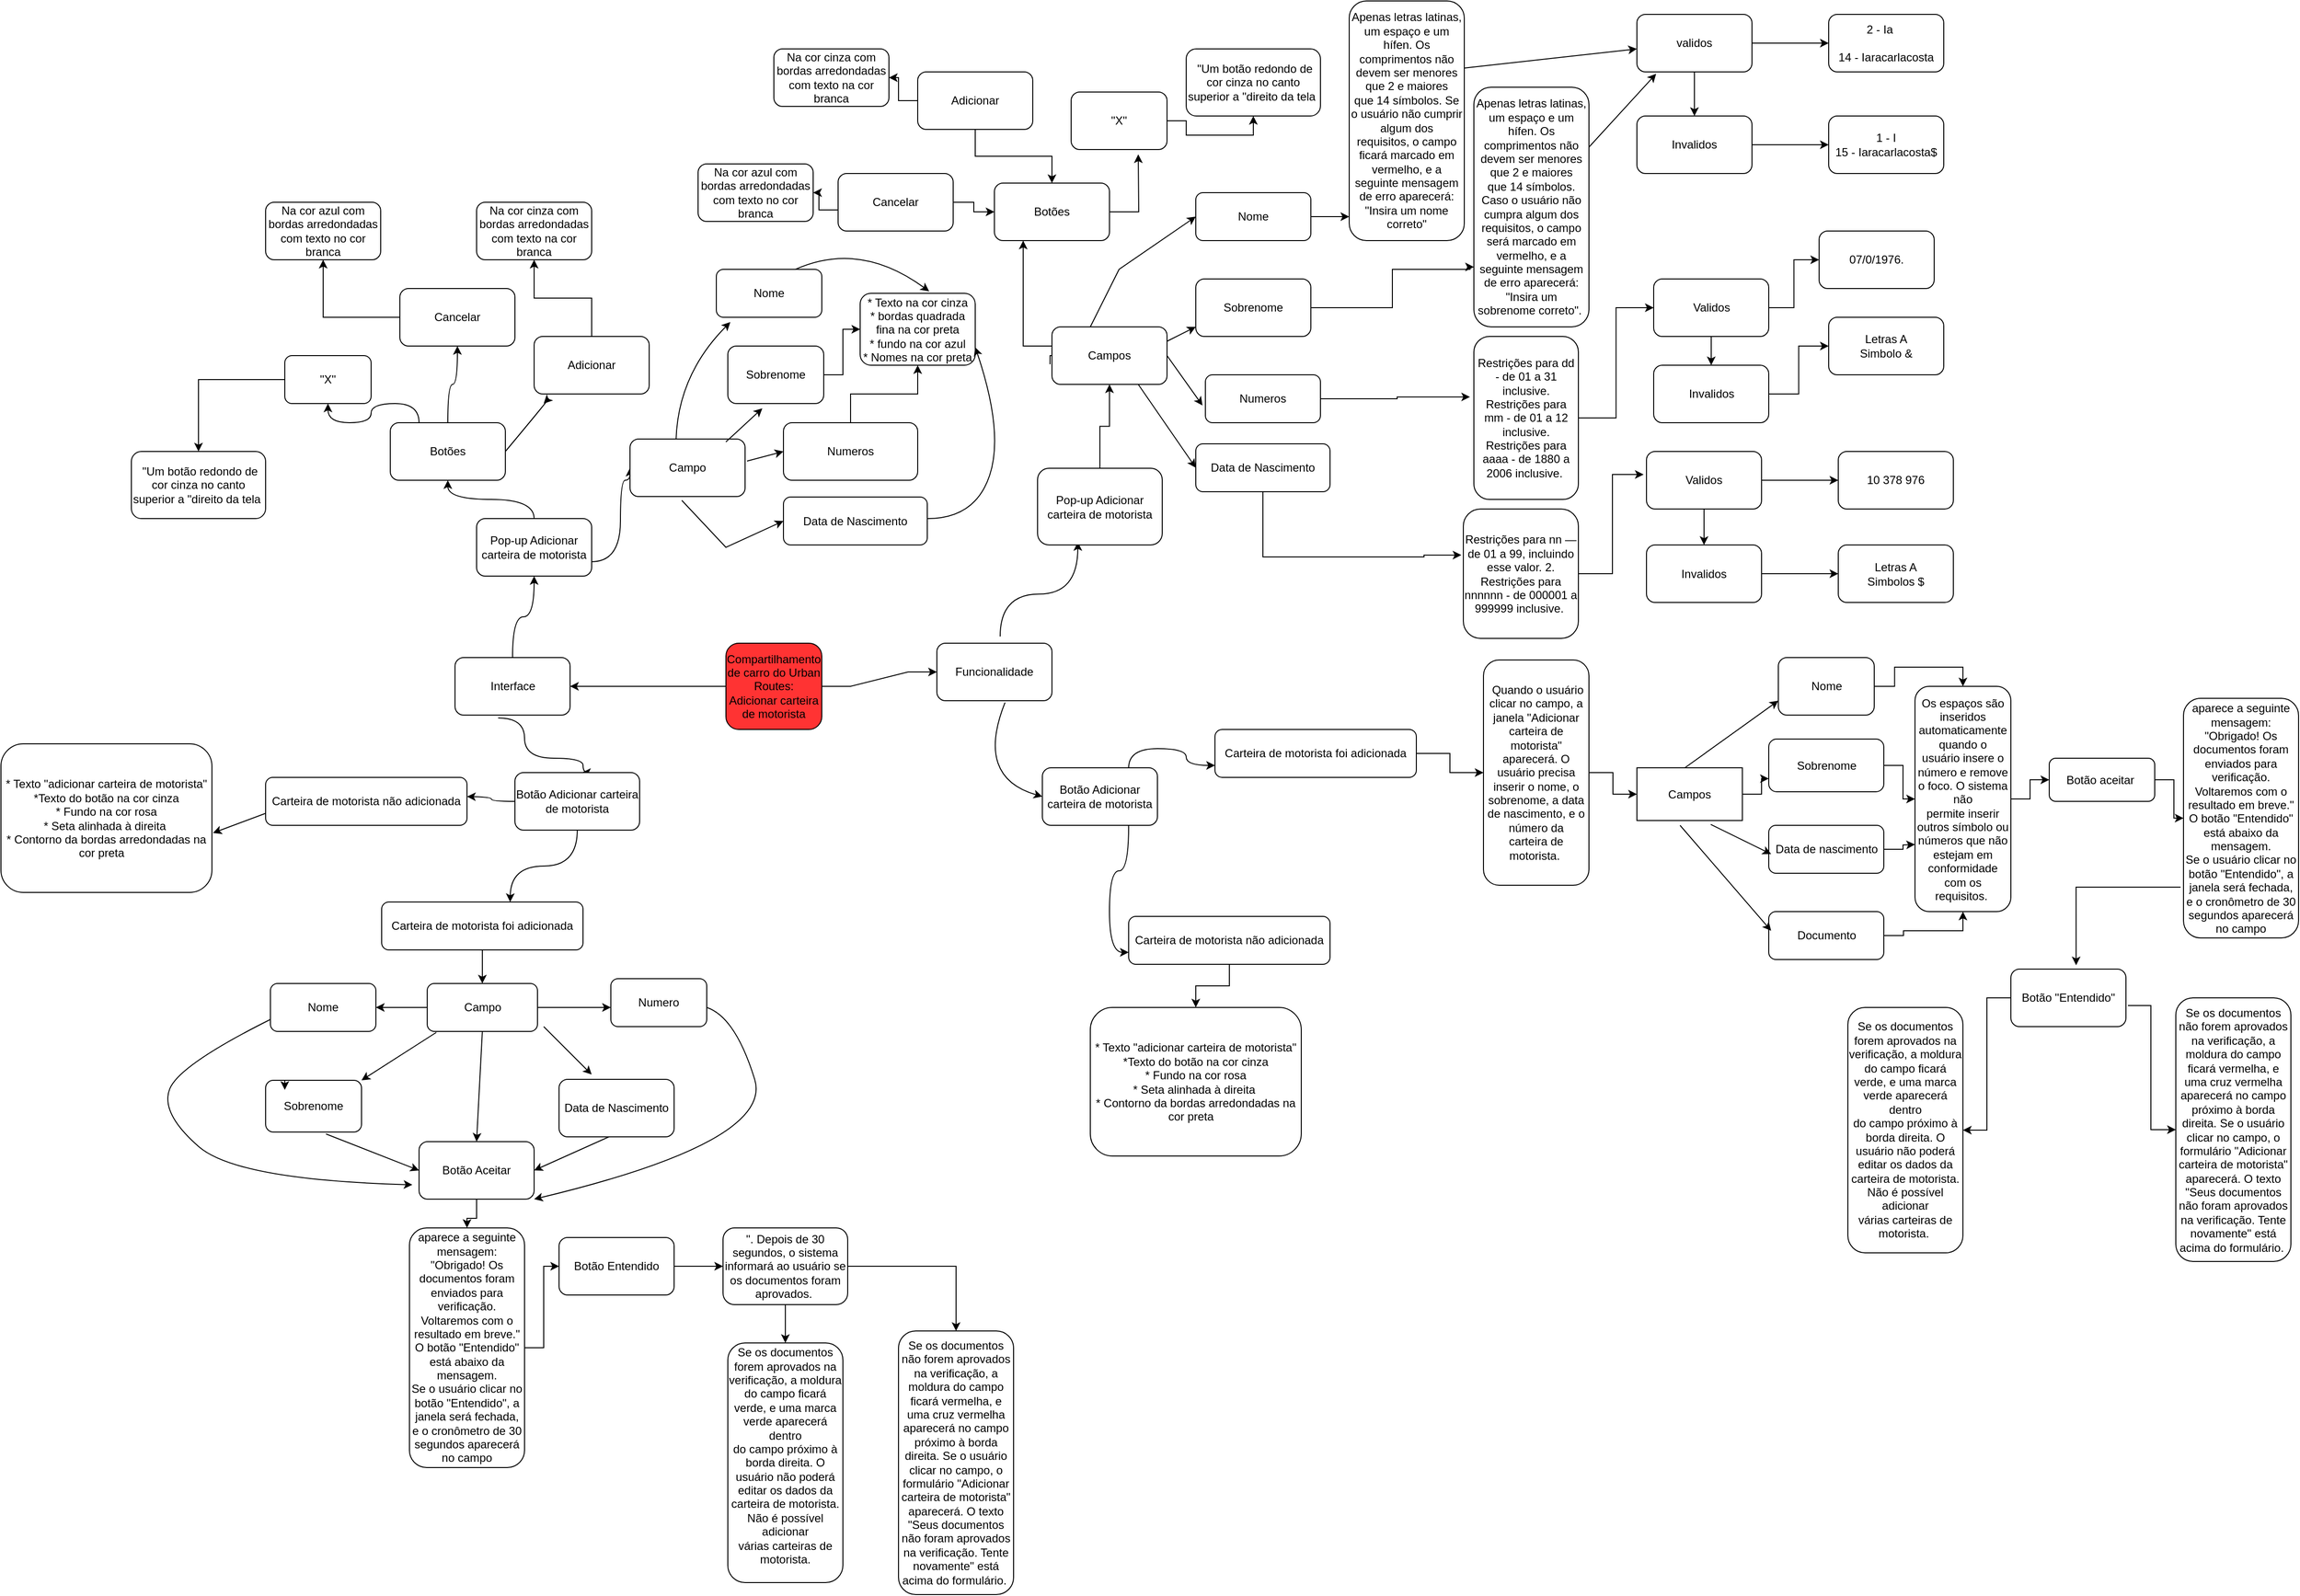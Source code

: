 <mxfile version="24.3.1" type="google">
  <diagram name="Страница — 1" id="ZIvHRaE6xj98YJD_3Kp9">
    <mxGraphModel grid="1" page="1" gridSize="10" guides="1" tooltips="1" connect="1" arrows="1" fold="1" pageScale="1" pageWidth="291" pageHeight="413" math="0" shadow="0">
      <root>
        <mxCell id="0" />
        <mxCell id="1" parent="0" />
        <mxCell id="x7NN56IQzNF8zz9Aa7Xd-2" value="" style="edgeStyle=entityRelationEdgeStyle;rounded=0;orthogonalLoop=1;jettySize=auto;html=1;" edge="1" parent="1" source="x7NN56IQzNF8zz9Aa7Xd-3" target="x7NN56IQzNF8zz9Aa7Xd-7">
          <mxGeometry relative="1" as="geometry" />
        </mxCell>
        <mxCell id="2OXwIXfF0-31_yOjauHa-13" value="" style="edgeStyle=orthogonalEdgeStyle;rounded=0;orthogonalLoop=1;jettySize=auto;html=1;entryX=1;entryY=0.5;entryDx=0;entryDy=0;" edge="1" parent="1" source="x7NN56IQzNF8zz9Aa7Xd-3" target="x7NN56IQzNF8zz9Aa7Xd-6">
          <mxGeometry relative="1" as="geometry" />
        </mxCell>
        <mxCell id="x7NN56IQzNF8zz9Aa7Xd-3" value="Compartilhamento de carro do Urban Routes:&lt;br/&gt;Adicionar carteira de motorista" style="rounded=1;whiteSpace=wrap;html=1;fillColor=#FF3333;" vertex="1" parent="1">
          <mxGeometry x="320" y="390" width="100" height="90" as="geometry" />
        </mxCell>
        <mxCell id="x7NN56IQzNF8zz9Aa7Xd-4" value="" style="edgeStyle=orthogonalEdgeStyle;rounded=0;orthogonalLoop=1;jettySize=auto;html=1;curved=1;entryX=0.5;entryY=1;entryDx=0;entryDy=0;exitX=0.5;exitY=0;exitDx=0;exitDy=0;" edge="1" parent="1" source="x7NN56IQzNF8zz9Aa7Xd-6" target="x7NN56IQzNF8zz9Aa7Xd-8">
          <mxGeometry relative="1" as="geometry">
            <mxPoint x="30" y="370" as="sourcePoint" />
            <mxPoint x="30" y="230" as="targetPoint" />
          </mxGeometry>
        </mxCell>
        <mxCell id="x7NN56IQzNF8zz9Aa7Xd-5" value="" style="edgeStyle=orthogonalEdgeStyle;rounded=0;orthogonalLoop=1;jettySize=auto;html=1;entryX=0.5;entryY=0;entryDx=0;entryDy=0;curved=1;exitX=0.375;exitY=1.05;exitDx=0;exitDy=0;exitPerimeter=0;" edge="1" parent="1" source="x7NN56IQzNF8zz9Aa7Xd-6">
          <mxGeometry relative="1" as="geometry">
            <mxPoint x="210" y="450" as="sourcePoint" />
            <mxPoint x="170" y="525" as="targetPoint" />
            <Array as="points">
              <mxPoint x="110" y="468" />
              <mxPoint x="110" y="510" />
              <mxPoint x="171" y="510" />
            </Array>
          </mxGeometry>
        </mxCell>
        <mxCell id="x7NN56IQzNF8zz9Aa7Xd-6" value="Interface" style="whiteSpace=wrap;html=1;rounded=1;" vertex="1" parent="1">
          <mxGeometry x="37.5" y="405" width="120" height="60" as="geometry" />
        </mxCell>
        <mxCell id="x7NN56IQzNF8zz9Aa7Xd-7" value="Funcionalidade" style="whiteSpace=wrap;html=1;rounded=1;" vertex="1" parent="1">
          <mxGeometry x="540" y="390" width="120" height="60" as="geometry" />
        </mxCell>
        <mxCell id="x7NN56IQzNF8zz9Aa7Xd-26" value="" style="edgeStyle=orthogonalEdgeStyle;rounded=0;orthogonalLoop=1;jettySize=auto;html=1;curved=1;" edge="1" parent="1" source="x7NN56IQzNF8zz9Aa7Xd-8" target="x7NN56IQzNF8zz9Aa7Xd-25">
          <mxGeometry relative="1" as="geometry" />
        </mxCell>
        <mxCell id="x7NN56IQzNF8zz9Aa7Xd-8" value="Pop-up Adicionar carteira de motorista" style="whiteSpace=wrap;html=1;rounded=1;" vertex="1" parent="1">
          <mxGeometry x="60" y="260" width="120" height="60" as="geometry" />
        </mxCell>
        <mxCell id="x7NN56IQzNF8zz9Aa7Xd-9" style="edgeStyle=orthogonalEdgeStyle;curved=1;rounded=0;orthogonalLoop=1;jettySize=auto;html=1;exitX=1;exitY=0.75;exitDx=0;exitDy=0;entryX=0;entryY=0.5;entryDx=0;entryDy=0;" edge="1" parent="1" source="x7NN56IQzNF8zz9Aa7Xd-8" target="cio98YByxBNT2kn_VK3E-68">
          <mxGeometry relative="1" as="geometry">
            <mxPoint x="67.5" y="180" as="sourcePoint" />
            <mxPoint x="230" y="210" as="targetPoint" />
            <Array as="points">
              <mxPoint x="210" y="305" />
              <mxPoint x="210" y="220" />
              <mxPoint x="220" y="220" />
            </Array>
          </mxGeometry>
        </mxCell>
        <mxCell id="x7NN56IQzNF8zz9Aa7Xd-10" value="" style="endArrow=classic;html=1;rounded=0;curved=1;exitX=0.592;exitY=1.033;exitDx=0;exitDy=0;exitPerimeter=0;entryX=0;entryY=0.5;entryDx=0;entryDy=0;entryPerimeter=0;" edge="1" parent="1" source="x7NN56IQzNF8zz9Aa7Xd-7" target="x7NN56IQzNF8zz9Aa7Xd-33">
          <mxGeometry width="50" height="50" relative="1" as="geometry">
            <mxPoint x="425" y="610" as="sourcePoint" />
            <mxPoint x="610" y="540" as="targetPoint" />
            <Array as="points">
              <mxPoint x="580" y="530" />
            </Array>
          </mxGeometry>
        </mxCell>
        <mxCell id="x7NN56IQzNF8zz9Aa7Xd-12" style="edgeStyle=orthogonalEdgeStyle;curved=1;rounded=0;orthogonalLoop=1;jettySize=auto;html=1;exitX=0.55;exitY=-0.117;exitDx=0;exitDy=0;entryX=0.323;entryY=0.963;entryDx=0;entryDy=0;entryPerimeter=0;exitPerimeter=0;" edge="1" parent="1" source="x7NN56IQzNF8zz9Aa7Xd-7" target="x7NN56IQzNF8zz9Aa7Xd-19">
          <mxGeometry relative="1" as="geometry">
            <mxPoint x="780" y="220" as="targetPoint" />
          </mxGeometry>
        </mxCell>
        <mxCell id="x7NN56IQzNF8zz9Aa7Xd-15" style="edgeStyle=orthogonalEdgeStyle;curved=1;rounded=0;orthogonalLoop=1;jettySize=auto;html=1;exitX=0.5;exitY=1;exitDx=0;exitDy=0;entryX=0.5;entryY=0;entryDx=0;entryDy=0;" edge="1" parent="1" source="x7NN56IQzNF8zz9Aa7Xd-17">
          <mxGeometry relative="1" as="geometry">
            <mxPoint x="95" y="660" as="targetPoint" />
          </mxGeometry>
        </mxCell>
        <mxCell id="x7NN56IQzNF8zz9Aa7Xd-16" style="edgeStyle=orthogonalEdgeStyle;curved=1;rounded=0;orthogonalLoop=1;jettySize=auto;html=1;exitX=0;exitY=0.5;exitDx=0;exitDy=0;entryX=1;entryY=0.5;entryDx=0;entryDy=0;" edge="1" parent="1" source="x7NN56IQzNF8zz9Aa7Xd-17">
          <mxGeometry relative="1" as="geometry">
            <mxPoint x="50" y="550" as="targetPoint" />
          </mxGeometry>
        </mxCell>
        <mxCell id="x7NN56IQzNF8zz9Aa7Xd-17" value="Botão Adicionar carteira de motorista" style="whiteSpace=wrap;html=1;rounded=1;" vertex="1" parent="1">
          <mxGeometry x="100" y="525" width="130" height="60" as="geometry" />
        </mxCell>
        <mxCell id="cio98YByxBNT2kn_VK3E-11" value="" style="edgeStyle=orthogonalEdgeStyle;rounded=0;orthogonalLoop=1;jettySize=auto;html=1;" edge="1" parent="1" source="x7NN56IQzNF8zz9Aa7Xd-19" target="NV1JTlEPj0XRhet_mVcz-2">
          <mxGeometry relative="1" as="geometry" />
        </mxCell>
        <mxCell id="x7NN56IQzNF8zz9Aa7Xd-19" value="Pop-up Adicionar carteira de motorista" style="rounded=1;whiteSpace=wrap;html=1;" vertex="1" parent="1">
          <mxGeometry x="645" y="207.5" width="130" height="80" as="geometry" />
        </mxCell>
        <mxCell id="x7NN56IQzNF8zz9Aa7Xd-20" value="Carteira de motorista não adicionada" style="rounded=1;whiteSpace=wrap;html=1;" vertex="1" parent="1">
          <mxGeometry x="-160" y="530" width="210" height="50" as="geometry" />
        </mxCell>
        <mxCell id="DITiiIzFSVDsfgNrmWhG-10" value="" style="edgeStyle=orthogonalEdgeStyle;rounded=0;orthogonalLoop=1;jettySize=auto;html=1;" edge="1" parent="1" source="x7NN56IQzNF8zz9Aa7Xd-21" target="DITiiIzFSVDsfgNrmWhG-9">
          <mxGeometry relative="1" as="geometry" />
        </mxCell>
        <mxCell id="x7NN56IQzNF8zz9Aa7Xd-21" value="Carteira de motorista foi adicionada" style="rounded=1;whiteSpace=wrap;html=1;" vertex="1" parent="1">
          <mxGeometry x="-39" y="660" width="210" height="50" as="geometry" />
        </mxCell>
        <mxCell id="x7NN56IQzNF8zz9Aa7Xd-27" style="edgeStyle=orthogonalEdgeStyle;curved=1;rounded=0;orthogonalLoop=1;jettySize=auto;html=1;exitX=0.5;exitY=0;exitDx=0;exitDy=0;entryX=0.5;entryY=1;entryDx=0;entryDy=0;" edge="1" parent="1" source="x7NN56IQzNF8zz9Aa7Xd-25" target="0IYU-dcBURSm30uybXIj-37">
          <mxGeometry relative="1" as="geometry">
            <mxPoint x="95" y="90" as="targetPoint" />
          </mxGeometry>
        </mxCell>
        <mxCell id="x7NN56IQzNF8zz9Aa7Xd-28" style="edgeStyle=orthogonalEdgeStyle;curved=1;rounded=0;orthogonalLoop=1;jettySize=auto;html=1;exitX=0.25;exitY=0;exitDx=0;exitDy=0;entryX=0.5;entryY=1;entryDx=0;entryDy=0;" edge="1" parent="1" source="x7NN56IQzNF8zz9Aa7Xd-25" target="0IYU-dcBURSm30uybXIj-39">
          <mxGeometry relative="1" as="geometry">
            <mxPoint x="30" y="120" as="targetPoint" />
          </mxGeometry>
        </mxCell>
        <mxCell id="x7NN56IQzNF8zz9Aa7Xd-25" value="Botões" style="whiteSpace=wrap;html=1;rounded=1;" vertex="1" parent="1">
          <mxGeometry x="-30" y="160" width="120" height="60" as="geometry" />
        </mxCell>
        <mxCell id="x7NN56IQzNF8zz9Aa7Xd-39" style="edgeStyle=orthogonalEdgeStyle;curved=1;rounded=0;orthogonalLoop=1;jettySize=auto;html=1;exitX=0.75;exitY=1;exitDx=0;exitDy=0;entryX=0;entryY=0.75;entryDx=0;entryDy=0;" edge="1" parent="1" source="x7NN56IQzNF8zz9Aa7Xd-33" target="x7NN56IQzNF8zz9Aa7Xd-37">
          <mxGeometry relative="1" as="geometry" />
        </mxCell>
        <mxCell id="x7NN56IQzNF8zz9Aa7Xd-40" style="edgeStyle=orthogonalEdgeStyle;curved=1;rounded=0;orthogonalLoop=1;jettySize=auto;html=1;exitX=0.75;exitY=0;exitDx=0;exitDy=0;entryX=0;entryY=0.75;entryDx=0;entryDy=0;" edge="1" parent="1" source="x7NN56IQzNF8zz9Aa7Xd-33" target="x7NN56IQzNF8zz9Aa7Xd-38">
          <mxGeometry relative="1" as="geometry" />
        </mxCell>
        <mxCell id="x7NN56IQzNF8zz9Aa7Xd-33" value="Botão Adicionar carteira de motorista" style="whiteSpace=wrap;html=1;rounded=1;" vertex="1" parent="1">
          <mxGeometry x="650" y="520" width="120" height="60" as="geometry" />
        </mxCell>
        <mxCell id="cio98YByxBNT2kn_VK3E-8" value="" style="edgeStyle=orthogonalEdgeStyle;rounded=0;orthogonalLoop=1;jettySize=auto;html=1;" edge="1" parent="1" source="x7NN56IQzNF8zz9Aa7Xd-37" target="cio98YByxBNT2kn_VK3E-6">
          <mxGeometry relative="1" as="geometry" />
        </mxCell>
        <mxCell id="x7NN56IQzNF8zz9Aa7Xd-37" value="Carteira de motorista não adicionada" style="rounded=1;whiteSpace=wrap;html=1;" vertex="1" parent="1">
          <mxGeometry x="740" y="675" width="210" height="50" as="geometry" />
        </mxCell>
        <mxCell id="uV3LPQSUxE7UpswIBsbM-35" value="" style="edgeStyle=orthogonalEdgeStyle;rounded=0;orthogonalLoop=1;jettySize=auto;html=1;" edge="1" parent="1" source="x7NN56IQzNF8zz9Aa7Xd-38" target="cio98YByxBNT2kn_VK3E-17">
          <mxGeometry relative="1" as="geometry" />
        </mxCell>
        <mxCell id="x7NN56IQzNF8zz9Aa7Xd-38" value="Carteira de motorista foi adicionada" style="rounded=1;whiteSpace=wrap;html=1;" vertex="1" parent="1">
          <mxGeometry x="830" y="480" width="210" height="50" as="geometry" />
        </mxCell>
        <mxCell id="cio98YByxBNT2kn_VK3E-72" value="" style="edgeStyle=orthogonalEdgeStyle;rounded=0;orthogonalLoop=1;jettySize=auto;html=1;" edge="1" parent="1" source="0IYU-dcBURSm30uybXIj-1" target="73pfYFe6kjAF0MWe_pMZ-8">
          <mxGeometry relative="1" as="geometry" />
        </mxCell>
        <mxCell id="0IYU-dcBURSm30uybXIj-1" value="Sobrenome" style="rounded=1;whiteSpace=wrap;html=1;" vertex="1" parent="1">
          <mxGeometry x="322" y="80" width="100" height="60" as="geometry" />
        </mxCell>
        <mxCell id="0IYU-dcBURSm30uybXIj-6" value="Nome" style="rounded=1;whiteSpace=wrap;html=1;" vertex="1" parent="1">
          <mxGeometry x="310" width="110" height="50" as="geometry" />
        </mxCell>
        <mxCell id="0IYU-dcBURSm30uybXIj-7" value="" style="endArrow=classic;html=1;rounded=0;exitX=0.45;exitY=1.067;exitDx=0;exitDy=0;entryX=0;entryY=0.5;entryDx=0;entryDy=0;exitPerimeter=0;" edge="1" parent="1" source="cio98YByxBNT2kn_VK3E-68" target="0IYU-dcBURSm30uybXIj-8">
          <mxGeometry width="50" height="50" relative="1" as="geometry">
            <mxPoint x="280" y="280" as="sourcePoint" />
            <mxPoint x="390" y="270" as="targetPoint" />
            <Array as="points">
              <mxPoint x="320" y="290" />
            </Array>
          </mxGeometry>
        </mxCell>
        <mxCell id="0IYU-dcBURSm30uybXIj-8" value="Data de Nascimento" style="rounded=1;whiteSpace=wrap;html=1;" vertex="1" parent="1">
          <mxGeometry x="380" y="237.5" width="150" height="50" as="geometry" />
        </mxCell>
        <mxCell id="0IYU-dcBURSm30uybXIj-22" value="" style="edgeStyle=none;orthogonalLoop=1;jettySize=auto;html=1;rounded=0;entryX=0;entryY=0.5;entryDx=0;entryDy=0;exitX=1.017;exitY=0.383;exitDx=0;exitDy=0;exitPerimeter=0;" edge="1" parent="1" source="cio98YByxBNT2kn_VK3E-68" target="0IYU-dcBURSm30uybXIj-23">
          <mxGeometry width="100" relative="1" as="geometry">
            <mxPoint x="312" y="276.04" as="sourcePoint" />
            <mxPoint x="440" y="250" as="targetPoint" />
            <Array as="points" />
          </mxGeometry>
        </mxCell>
        <mxCell id="cio98YByxBNT2kn_VK3E-71" value="" style="edgeStyle=orthogonalEdgeStyle;rounded=0;orthogonalLoop=1;jettySize=auto;html=1;" edge="1" parent="1" source="0IYU-dcBURSm30uybXIj-23" target="73pfYFe6kjAF0MWe_pMZ-8">
          <mxGeometry relative="1" as="geometry" />
        </mxCell>
        <mxCell id="0IYU-dcBURSm30uybXIj-23" value="Numeros" style="rounded=1;whiteSpace=wrap;html=1;" vertex="1" parent="1">
          <mxGeometry x="380" y="160" width="140" height="60" as="geometry" />
        </mxCell>
        <mxCell id="0IYU-dcBURSm30uybXIj-34" value="" style="curved=1;endArrow=classic;html=1;rounded=0;exitX=1;exitY=0.5;exitDx=0;exitDy=0;" edge="1" parent="1" source="x7NN56IQzNF8zz9Aa7Xd-25">
          <mxGeometry width="50" height="50" relative="1" as="geometry">
            <mxPoint x="155" y="190" as="sourcePoint" />
            <mxPoint x="130" y="140" as="targetPoint" />
            <Array as="points">
              <mxPoint x="140" y="130" />
            </Array>
          </mxGeometry>
        </mxCell>
        <mxCell id="73pfYFe6kjAF0MWe_pMZ-3" value="" style="edgeStyle=orthogonalEdgeStyle;rounded=0;orthogonalLoop=1;jettySize=auto;html=1;" edge="1" parent="1" source="0IYU-dcBURSm30uybXIj-37" target="73pfYFe6kjAF0MWe_pMZ-2">
          <mxGeometry relative="1" as="geometry" />
        </mxCell>
        <mxCell id="0IYU-dcBURSm30uybXIj-37" value="Cancelar" style="rounded=1;whiteSpace=wrap;html=1;" vertex="1" parent="1">
          <mxGeometry x="-20" y="20" width="120" height="60" as="geometry" />
        </mxCell>
        <mxCell id="73pfYFe6kjAF0MWe_pMZ-13" value="" style="edgeStyle=orthogonalEdgeStyle;rounded=0;orthogonalLoop=1;jettySize=auto;html=1;" edge="1" parent="1" source="0IYU-dcBURSm30uybXIj-38" target="73pfYFe6kjAF0MWe_pMZ-12">
          <mxGeometry relative="1" as="geometry" />
        </mxCell>
        <mxCell id="0IYU-dcBURSm30uybXIj-38" value="Adicionar" style="rounded=1;whiteSpace=wrap;html=1;" vertex="1" parent="1">
          <mxGeometry x="120" y="70" width="120" height="60" as="geometry" />
        </mxCell>
        <mxCell id="2OXwIXfF0-31_yOjauHa-2" value="" style="edgeStyle=orthogonalEdgeStyle;rounded=0;orthogonalLoop=1;jettySize=auto;html=1;" edge="1" parent="1" source="0IYU-dcBURSm30uybXIj-39" target="2OXwIXfF0-31_yOjauHa-1">
          <mxGeometry relative="1" as="geometry" />
        </mxCell>
        <mxCell id="0IYU-dcBURSm30uybXIj-39" value="&quot;X&quot;" style="rounded=1;whiteSpace=wrap;html=1;" vertex="1" parent="1">
          <mxGeometry x="-140" y="90" width="90" height="50" as="geometry" />
        </mxCell>
        <mxCell id="0IYU-dcBURSm30uybXIj-43" value="" style="endArrow=classic;html=1;rounded=0;exitX=0;exitY=0.75;exitDx=0;exitDy=0;entryX=1.005;entryY=0.6;entryDx=0;entryDy=0;entryPerimeter=0;" edge="1" parent="1" source="x7NN56IQzNF8zz9Aa7Xd-20" target="0IYU-dcBURSm30uybXIj-54">
          <mxGeometry width="50" height="50" relative="1" as="geometry">
            <mxPoint x="-170" y="600" as="sourcePoint" />
            <mxPoint x="-190" y="610" as="targetPoint" />
          </mxGeometry>
        </mxCell>
        <mxCell id="0IYU-dcBURSm30uybXIj-54" value="* Texto &quot;adicionar carteira de motorista&quot;&lt;div&gt;*Texto do botão na cor cinza&lt;/div&gt;&lt;div&gt;* Fundo na cor rosa&lt;/div&gt;&lt;div&gt;* Seta alinhada à direita&amp;nbsp;&lt;/div&gt;&lt;div&gt;* Contorno da bordas arredondadas na cor preta&amp;nbsp; &amp;nbsp;&lt;/div&gt;" style="rounded=1;whiteSpace=wrap;html=1;" vertex="1" parent="1">
          <mxGeometry x="-436" y="495" width="220" height="155" as="geometry" />
        </mxCell>
        <mxCell id="FN3Ya3G2qptT6ZgzIiA8-7" value="" style="edgeStyle=orthogonalEdgeStyle;rounded=0;orthogonalLoop=1;jettySize=auto;html=1;entryX=0;entryY=0.5;entryDx=0;entryDy=0;exitX=-0.017;exitY=0.65;exitDx=0;exitDy=0;exitPerimeter=0;" edge="1" parent="1" source="NV1JTlEPj0XRhet_mVcz-2">
          <mxGeometry relative="1" as="geometry">
            <mxPoint x="690" y="130" as="sourcePoint" />
            <mxPoint x="630" y="-30" as="targetPoint" />
            <Array as="points">
              <mxPoint x="658" y="90" />
              <mxPoint x="660" y="90" />
              <mxPoint x="660" y="80" />
              <mxPoint x="630" y="80" />
            </Array>
          </mxGeometry>
        </mxCell>
        <mxCell id="NV1JTlEPj0XRhet_mVcz-2" value="Campos" style="rounded=1;whiteSpace=wrap;html=1;" vertex="1" parent="1">
          <mxGeometry x="660" y="60" width="120" height="60" as="geometry" />
        </mxCell>
        <mxCell id="cio98YByxBNT2kn_VK3E-23" value="" style="edgeStyle=orthogonalEdgeStyle;rounded=0;orthogonalLoop=1;jettySize=auto;html=1;" edge="1" parent="1" source="NV1JTlEPj0XRhet_mVcz-6">
          <mxGeometry relative="1" as="geometry">
            <mxPoint x="970" y="-55" as="targetPoint" />
          </mxGeometry>
        </mxCell>
        <mxCell id="NV1JTlEPj0XRhet_mVcz-6" value="Nome" style="rounded=1;whiteSpace=wrap;html=1;" vertex="1" parent="1">
          <mxGeometry x="810" y="-80" width="120" height="50" as="geometry" />
        </mxCell>
        <mxCell id="cio98YByxBNT2kn_VK3E-25" value="" style="edgeStyle=orthogonalEdgeStyle;rounded=0;orthogonalLoop=1;jettySize=auto;html=1;entryX=0;entryY=0.75;entryDx=0;entryDy=0;" edge="1" parent="1" source="NV1JTlEPj0XRhet_mVcz-9" target="DITiiIzFSVDsfgNrmWhG-63">
          <mxGeometry relative="1" as="geometry">
            <mxPoint x="1010" y="40" as="targetPoint" />
            <Array as="points">
              <mxPoint x="1015" y="40" />
              <mxPoint x="1015" />
              <mxPoint x="1096" />
              <mxPoint x="1096" y="-2" />
            </Array>
          </mxGeometry>
        </mxCell>
        <mxCell id="NV1JTlEPj0XRhet_mVcz-9" value="Sobrenome" style="rounded=1;whiteSpace=wrap;html=1;" vertex="1" parent="1">
          <mxGeometry x="810" y="10" width="120" height="60" as="geometry" />
        </mxCell>
        <mxCell id="NV1JTlEPj0XRhet_mVcz-10" value="" style="edgeStyle=none;orthogonalLoop=1;jettySize=auto;html=1;rounded=0;exitX=0.75;exitY=1;exitDx=0;exitDy=0;entryX=0;entryY=0.5;entryDx=0;entryDy=0;" edge="1" parent="1" source="NV1JTlEPj0XRhet_mVcz-2" target="NV1JTlEPj0XRhet_mVcz-11">
          <mxGeometry width="100" relative="1" as="geometry">
            <mxPoint x="870" y="250" as="sourcePoint" />
            <mxPoint x="850" y="240" as="targetPoint" />
            <Array as="points" />
          </mxGeometry>
        </mxCell>
        <mxCell id="cio98YByxBNT2kn_VK3E-29" value="" style="edgeStyle=orthogonalEdgeStyle;rounded=0;orthogonalLoop=1;jettySize=auto;html=1;entryX=-0.017;entryY=0.356;entryDx=0;entryDy=0;entryPerimeter=0;" edge="1" parent="1" source="NV1JTlEPj0XRhet_mVcz-11" target="DITiiIzFSVDsfgNrmWhG-85">
          <mxGeometry relative="1" as="geometry">
            <mxPoint x="1040" y="290" as="targetPoint" />
            <Array as="points">
              <mxPoint x="880" y="300" />
              <mxPoint x="1048" y="300" />
            </Array>
          </mxGeometry>
        </mxCell>
        <mxCell id="NV1JTlEPj0XRhet_mVcz-11" value="Data de Nascimento" style="rounded=1;whiteSpace=wrap;html=1;" vertex="1" parent="1">
          <mxGeometry x="810" y="182" width="140" height="50" as="geometry" />
        </mxCell>
        <mxCell id="cio98YByxBNT2kn_VK3E-27" value="" style="edgeStyle=orthogonalEdgeStyle;rounded=0;orthogonalLoop=1;jettySize=auto;html=1;entryX=-0.037;entryY=0.371;entryDx=0;entryDy=0;entryPerimeter=0;" edge="1" parent="1" source="NV1JTlEPj0XRhet_mVcz-12" target="DITiiIzFSVDsfgNrmWhG-67">
          <mxGeometry relative="1" as="geometry">
            <mxPoint x="1020" y="135" as="targetPoint" />
          </mxGeometry>
        </mxCell>
        <mxCell id="NV1JTlEPj0XRhet_mVcz-12" value="Numeros" style="rounded=1;whiteSpace=wrap;html=1;" vertex="1" parent="1">
          <mxGeometry x="820" y="110" width="120" height="50" as="geometry" />
        </mxCell>
        <mxCell id="NV1JTlEPj0XRhet_mVcz-13" value="" style="edgeStyle=none;orthogonalLoop=1;jettySize=auto;html=1;rounded=0;exitX=1;exitY=0.5;exitDx=0;exitDy=0;entryX=-0.025;entryY=0.64;entryDx=0;entryDy=0;entryPerimeter=0;" edge="1" parent="1" source="NV1JTlEPj0XRhet_mVcz-2" target="NV1JTlEPj0XRhet_mVcz-12">
          <mxGeometry width="100" relative="1" as="geometry">
            <mxPoint x="970" y="210" as="sourcePoint" />
            <mxPoint x="1070" y="210" as="targetPoint" />
            <Array as="points" />
          </mxGeometry>
        </mxCell>
        <mxCell id="2OXwIXfF0-31_yOjauHa-1" value="&amp;nbsp;&quot;Um botão redondo de cor cinza no canto superior a &quot;direito da tela&amp;nbsp;" style="rounded=1;whiteSpace=wrap;html=1;" vertex="1" parent="1">
          <mxGeometry x="-300" y="190" width="140" height="70" as="geometry" />
        </mxCell>
        <mxCell id="FN3Ya3G2qptT6ZgzIiA8-21" value="" style="edgeStyle=orthogonalEdgeStyle;rounded=0;orthogonalLoop=1;jettySize=auto;html=1;exitX=0.008;exitY=0.633;exitDx=0;exitDy=0;exitPerimeter=0;" edge="1" parent="1" source="FN3Ya3G2qptT6ZgzIiA8-2" target="FN3Ya3G2qptT6ZgzIiA8-20">
          <mxGeometry relative="1" as="geometry" />
        </mxCell>
        <mxCell id="73pfYFe6kjAF0MWe_pMZ-2" value="Na cor azul com bordas arredondadas&lt;br&gt;com texto no cor branca" style="whiteSpace=wrap;html=1;rounded=1;" vertex="1" parent="1">
          <mxGeometry x="-160" y="-70" width="120" height="60" as="geometry" />
        </mxCell>
        <mxCell id="73pfYFe6kjAF0MWe_pMZ-8" value="* Texto na cor cinza&lt;br&gt;* bordas quadrada fina na cor preta&lt;br&gt;* fundo na cor azul&lt;br&gt;* Nomes na cor preta" style="rounded=1;whiteSpace=wrap;html=1;" vertex="1" parent="1">
          <mxGeometry x="460" y="25" width="120" height="75" as="geometry" />
        </mxCell>
        <mxCell id="FN3Ya3G2qptT6ZgzIiA8-19" value="" style="edgeStyle=orthogonalEdgeStyle;rounded=0;orthogonalLoop=1;jettySize=auto;html=1;" edge="1" parent="1" source="FN3Ya3G2qptT6ZgzIiA8-5" target="FN3Ya3G2qptT6ZgzIiA8-18">
          <mxGeometry relative="1" as="geometry" />
        </mxCell>
        <mxCell id="73pfYFe6kjAF0MWe_pMZ-12" value="Na cor cinza com bordas arredondadas com texto na cor branca" style="whiteSpace=wrap;html=1;rounded=1;" vertex="1" parent="1">
          <mxGeometry x="60" y="-70" width="120" height="60" as="geometry" />
        </mxCell>
        <mxCell id="DITiiIzFSVDsfgNrmWhG-125" value="" style="edgeStyle=orthogonalEdgeStyle;rounded=0;orthogonalLoop=1;jettySize=auto;html=1;fontFamily=Helvetica;fontSize=12;fontColor=default;" edge="1" parent="1" source="73pfYFe6kjAF0MWe_pMZ-16" target="DITiiIzFSVDsfgNrmWhG-30">
          <mxGeometry relative="1" as="geometry" />
        </mxCell>
        <mxCell id="73pfYFe6kjAF0MWe_pMZ-16" value="&lt;br&gt;aparece a seguinte mensagem: &quot;Obrigado! Os documentos foram enviados para&lt;br&gt;verificação. Voltaremos com o resultado em breve.&quot; O botão &quot;Entendido&quot; está abaixo da mensagem.&lt;br&gt;Se o usuário clicar no botão &quot;Entendido&quot;, a janela será fechada, e o cronômetro de 30 segundos aparecerá no campo&lt;br&gt;&lt;div&gt;&lt;br/&gt;&lt;/div&gt;" style="whiteSpace=wrap;html=1;rounded=1;" vertex="1" parent="1">
          <mxGeometry x="-10" y="1000" width="120" height="250" as="geometry" />
        </mxCell>
        <mxCell id="DITiiIzFSVDsfgNrmWhG-1" value="&lt;div&gt;Se os documentos forem aprovados na verificação, a moldura do campo ficará verde, e uma marca verde aparecerá dentro&lt;br&gt;do campo próximo à borda direita. O usuário não poderá editar os dados da carteira de motorista. Não é possível adicionar&lt;br&gt;várias carteiras de motorista.&lt;br&gt;&lt;br&gt;&lt;/div&gt;" style="whiteSpace=wrap;html=1;rounded=1;" vertex="1" parent="1">
          <mxGeometry x="322" y="1120" width="120" height="250" as="geometry" />
        </mxCell>
        <mxCell id="DITiiIzFSVDsfgNrmWhG-3" value="&lt;div&gt;Se os documentos não forem aprovados na verificação, a moldura do campo ficará vermelha, e uma cruz vermelha&lt;br/&gt;aparecerá no campo próximo à borda direita. Se o usuário clicar no campo, o formulário &quot;Adicionar carteira de motorista&quot;&lt;br/&gt;aparecerá. O texto &quot;Seus documentos não foram aprovados na verificação. Tente novamente&quot; está acima do formulário.&amp;nbsp;&lt;br&gt;&lt;/div&gt;" style="whiteSpace=wrap;html=1;rounded=1;" vertex="1" parent="1">
          <mxGeometry x="500" y="1107.5" width="120" height="275" as="geometry" />
        </mxCell>
        <mxCell id="DITiiIzFSVDsfgNrmWhG-11" value="" style="edgeStyle=orthogonalEdgeStyle;rounded=0;orthogonalLoop=1;jettySize=auto;html=1;entryX=1;entryY=0.5;entryDx=0;entryDy=0;" edge="1" parent="1" source="DITiiIzFSVDsfgNrmWhG-9" target="DITiiIzFSVDsfgNrmWhG-12">
          <mxGeometry relative="1" as="geometry">
            <mxPoint x="-10" y="770" as="targetPoint" />
          </mxGeometry>
        </mxCell>
        <mxCell id="DITiiIzFSVDsfgNrmWhG-9" value="Campo" style="whiteSpace=wrap;html=1;rounded=1;" vertex="1" parent="1">
          <mxGeometry x="8.5" y="745" width="115" height="50" as="geometry" />
        </mxCell>
        <mxCell id="DITiiIzFSVDsfgNrmWhG-12" value="Nome" style="rounded=1;whiteSpace=wrap;html=1;" vertex="1" parent="1">
          <mxGeometry x="-155" y="745" width="110" height="50" as="geometry" />
        </mxCell>
        <mxCell id="DITiiIzFSVDsfgNrmWhG-13" value="Sobrenome" style="whiteSpace=wrap;html=1;rounded=1;" vertex="1" parent="1">
          <mxGeometry x="-160" y="846" width="100" height="54" as="geometry" />
        </mxCell>
        <mxCell id="DITiiIzFSVDsfgNrmWhG-15" value="Numero" style="rounded=1;whiteSpace=wrap;html=1;" vertex="1" parent="1">
          <mxGeometry x="200" y="740" width="100" height="50" as="geometry" />
        </mxCell>
        <mxCell id="DITiiIzFSVDsfgNrmWhG-16" value="" style="endArrow=classic;html=1;rounded=0;exitX=1;exitY=0.5;exitDx=0;exitDy=0;" edge="1" parent="1" source="DITiiIzFSVDsfgNrmWhG-9">
          <mxGeometry width="50" height="50" relative="1" as="geometry">
            <mxPoint x="90" y="790" as="sourcePoint" />
            <mxPoint x="200" y="770" as="targetPoint" />
          </mxGeometry>
        </mxCell>
        <mxCell id="DITiiIzFSVDsfgNrmWhG-19" value="Data de Nascimento" style="rounded=1;whiteSpace=wrap;html=1;" vertex="1" parent="1">
          <mxGeometry x="146" y="845" width="120" height="60" as="geometry" />
        </mxCell>
        <mxCell id="DITiiIzFSVDsfgNrmWhG-20" value="" style="endArrow=classic;html=1;rounded=0;" edge="1" parent="1">
          <mxGeometry width="50" height="50" relative="1" as="geometry">
            <mxPoint x="130" y="790" as="sourcePoint" />
            <mxPoint x="180" y="840" as="targetPoint" />
          </mxGeometry>
        </mxCell>
        <mxCell id="DITiiIzFSVDsfgNrmWhG-21" value="" style="endArrow=classic;html=1;rounded=0;entryX=0.5;entryY=0;entryDx=0;entryDy=0;exitX=0.5;exitY=1;exitDx=0;exitDy=0;" edge="1" parent="1" source="DITiiIzFSVDsfgNrmWhG-9" target="DITiiIzFSVDsfgNrmWhG-26">
          <mxGeometry width="50" height="50" relative="1" as="geometry">
            <mxPoint x="150" y="770" as="sourcePoint" />
            <mxPoint x="210" y="750" as="targetPoint" />
          </mxGeometry>
        </mxCell>
        <mxCell id="DITiiIzFSVDsfgNrmWhG-124" value="" style="edgeStyle=orthogonalEdgeStyle;rounded=0;orthogonalLoop=1;jettySize=auto;html=1;fontFamily=Helvetica;fontSize=12;fontColor=default;" edge="1" parent="1" source="DITiiIzFSVDsfgNrmWhG-26" target="73pfYFe6kjAF0MWe_pMZ-16">
          <mxGeometry relative="1" as="geometry" />
        </mxCell>
        <mxCell id="DITiiIzFSVDsfgNrmWhG-26" value="Botão Aceitar" style="whiteSpace=wrap;html=1;rounded=1;" vertex="1" parent="1">
          <mxGeometry y="910" width="120" height="60" as="geometry" />
        </mxCell>
        <mxCell id="DITiiIzFSVDsfgNrmWhG-33" value="" style="edgeStyle=orthogonalEdgeStyle;rounded=0;orthogonalLoop=1;jettySize=auto;html=1;fontFamily=Helvetica;fontSize=12;fontColor=default;" edge="1" parent="1" source="DITiiIzFSVDsfgNrmWhG-30" target="DITiiIzFSVDsfgNrmWhG-32">
          <mxGeometry relative="1" as="geometry" />
        </mxCell>
        <mxCell id="DITiiIzFSVDsfgNrmWhG-30" value="Botão Entendido" style="whiteSpace=wrap;html=1;rounded=1;" vertex="1" parent="1">
          <mxGeometry x="146" y="1010" width="120" height="60" as="geometry" />
        </mxCell>
        <mxCell id="DITiiIzFSVDsfgNrmWhG-35" value="" style="edgeStyle=orthogonalEdgeStyle;rounded=0;orthogonalLoop=1;jettySize=auto;html=1;fontFamily=Helvetica;fontSize=12;fontColor=default;" edge="1" parent="1" source="DITiiIzFSVDsfgNrmWhG-32" target="DITiiIzFSVDsfgNrmWhG-1">
          <mxGeometry relative="1" as="geometry" />
        </mxCell>
        <mxCell id="DITiiIzFSVDsfgNrmWhG-105" value="" style="edgeStyle=orthogonalEdgeStyle;rounded=0;orthogonalLoop=1;jettySize=auto;html=1;fontFamily=Helvetica;fontSize=12;fontColor=default;" edge="1" parent="1" source="DITiiIzFSVDsfgNrmWhG-32" target="DITiiIzFSVDsfgNrmWhG-3">
          <mxGeometry relative="1" as="geometry" />
        </mxCell>
        <mxCell id="DITiiIzFSVDsfgNrmWhG-32" value="&quot;. Depois de 30 segundos, o sistema informará ao usuário se os documentos foram&lt;br/&gt;aprovados.&amp;nbsp;" style="whiteSpace=wrap;html=1;rounded=1;" vertex="1" parent="1">
          <mxGeometry x="317" y="1000" width="130" height="80" as="geometry" />
        </mxCell>
        <mxCell id="DITiiIzFSVDsfgNrmWhG-38" value="" style="curved=1;endArrow=classic;html=1;rounded=0;fontFamily=Helvetica;fontSize=12;fontColor=default;exitX=0.4;exitY=0.017;exitDx=0;exitDy=0;exitPerimeter=0;entryX=0.133;entryY=1.1;entryDx=0;entryDy=0;entryPerimeter=0;" edge="1" parent="1" source="cio98YByxBNT2kn_VK3E-68" target="0IYU-dcBURSm30uybXIj-6">
          <mxGeometry width="50" height="50" relative="1" as="geometry">
            <mxPoint x="342.96" y="199" as="sourcePoint" />
            <mxPoint x="320" y="110" as="targetPoint" />
            <Array as="points">
              <mxPoint x="270" y="110" />
            </Array>
          </mxGeometry>
        </mxCell>
        <mxCell id="DITiiIzFSVDsfgNrmWhG-40" value="" style="endArrow=classic;html=1;rounded=0;fontFamily=Helvetica;fontSize=12;fontColor=default;exitX=0.083;exitY=1.02;exitDx=0;exitDy=0;exitPerimeter=0;entryX=1;entryY=0;entryDx=0;entryDy=0;" edge="1" parent="1" source="DITiiIzFSVDsfgNrmWhG-9" target="DITiiIzFSVDsfgNrmWhG-13">
          <mxGeometry width="50" height="50" relative="1" as="geometry">
            <mxPoint x="-50" y="650" as="sourcePoint" />
            <mxPoint y="600" as="targetPoint" />
          </mxGeometry>
        </mxCell>
        <mxCell id="DITiiIzFSVDsfgNrmWhG-61" value="Apenas letras latinas, um espaço e um hífen. Os&lt;br/&gt;comprimentos não devem ser menores que 2 e maiores&lt;br/&gt;que 14 símbolos. Se o usuário não cumprir algum dos&lt;br/&gt;requisitos, o campo ficará marcado em vermelho, e a&lt;br/&gt;seguinte mensagem de erro aparecerá: &quot;Insira um nome&lt;br/&gt;correto&quot;" style="whiteSpace=wrap;html=1;rounded=1;strokeColor=default;align=center;verticalAlign=middle;fontFamily=Helvetica;fontSize=12;fontColor=default;fillColor=default;" vertex="1" parent="1">
          <mxGeometry x="970" y="-280" width="120" height="250" as="geometry" />
        </mxCell>
        <mxCell id="DITiiIzFSVDsfgNrmWhG-63" value="Apenas letras latinas, um espaço e um hífen. Os&lt;br/&gt;comprimentos não devem ser menores que 2 e maiores&lt;br/&gt;que 14 símbolos. Caso o usuário não cumpra algum dos&lt;br/&gt;requisitos, o campo será marcado em vermelho, e a&lt;br/&gt;seguinte mensagem de erro aparecerá: &quot;Insira um&lt;br/&gt;sobrenome correto&quot;.&amp;nbsp;" style="whiteSpace=wrap;html=1;rounded=1;" vertex="1" parent="1">
          <mxGeometry x="1100" y="-190" width="120" height="250" as="geometry" />
        </mxCell>
        <mxCell id="cio98YByxBNT2kn_VK3E-44" value="" style="edgeStyle=orthogonalEdgeStyle;rounded=0;orthogonalLoop=1;jettySize=auto;html=1;" edge="1" parent="1" source="DITiiIzFSVDsfgNrmWhG-67" target="cio98YByxBNT2kn_VK3E-43">
          <mxGeometry relative="1" as="geometry" />
        </mxCell>
        <mxCell id="DITiiIzFSVDsfgNrmWhG-67" value="Restrições para dd - de 01 a 31 inclusive.&lt;br/&gt;Restrições para mm - de 01 a 12 inclusive.&lt;br/&gt;Restrições para aaaa - de 1880 a 2006 inclusive.&amp;nbsp;" style="whiteSpace=wrap;html=1;rounded=1;" vertex="1" parent="1">
          <mxGeometry x="1100" y="70" width="109" height="170" as="geometry" />
        </mxCell>
        <mxCell id="cio98YByxBNT2kn_VK3E-51" style="edgeStyle=orthogonalEdgeStyle;rounded=0;orthogonalLoop=1;jettySize=auto;html=1;entryX=-0.025;entryY=0.4;entryDx=0;entryDy=0;entryPerimeter=0;" edge="1" parent="1" source="DITiiIzFSVDsfgNrmWhG-85" target="cio98YByxBNT2kn_VK3E-52">
          <mxGeometry relative="1" as="geometry">
            <mxPoint x="1260" y="317.5" as="targetPoint" />
          </mxGeometry>
        </mxCell>
        <mxCell id="DITiiIzFSVDsfgNrmWhG-85" value="Restrições para nn — de 01 a 99, incluindo esse valor. 2.&lt;br/&gt;Restrições para nnnnnn - de 000001 a 999999 inclusive.&amp;nbsp;" style="whiteSpace=wrap;html=1;rounded=1;strokeColor=default;align=center;verticalAlign=middle;fontFamily=Helvetica;fontSize=12;fontColor=default;fillColor=default;" vertex="1" parent="1">
          <mxGeometry x="1089" y="250" width="120" height="135" as="geometry" />
        </mxCell>
        <mxCell id="uV3LPQSUxE7UpswIBsbM-41" value="" style="edgeStyle=orthogonalEdgeStyle;rounded=0;orthogonalLoop=1;jettySize=auto;html=1;" edge="1" parent="1" source="DITiiIzFSVDsfgNrmWhG-88" target="DITiiIzFSVDsfgNrmWhG-107">
          <mxGeometry relative="1" as="geometry" />
        </mxCell>
        <mxCell id="DITiiIzFSVDsfgNrmWhG-88" value="Os espaços são inseridos automaticamente quando o&lt;br/&gt;usuário insere o número e remove o foco. O sistema não&lt;br/&gt;permite inserir outros símbolo ou números que não&lt;br/&gt;estejam em conformidade com os requisitos.&amp;nbsp;" style="whiteSpace=wrap;html=1;rounded=1;strokeColor=default;align=center;verticalAlign=middle;fontFamily=Helvetica;fontSize=12;fontColor=default;fillColor=default;direction=south;" vertex="1" parent="1">
          <mxGeometry x="1560" y="435" width="100" height="235" as="geometry" />
        </mxCell>
        <mxCell id="uV3LPQSUxE7UpswIBsbM-42" value="" style="edgeStyle=orthogonalEdgeStyle;rounded=0;orthogonalLoop=1;jettySize=auto;html=1;" edge="1" parent="1" source="DITiiIzFSVDsfgNrmWhG-107" target="DITiiIzFSVDsfgNrmWhG-109">
          <mxGeometry relative="1" as="geometry" />
        </mxCell>
        <mxCell id="DITiiIzFSVDsfgNrmWhG-107" value="Botão aceitar&amp;nbsp;" style="rounded=1;whiteSpace=wrap;html=1;strokeColor=default;align=center;verticalAlign=middle;fontFamily=Helvetica;fontSize=12;fontColor=default;fillColor=default;" vertex="1" parent="1">
          <mxGeometry x="1700" y="510" width="110" height="45" as="geometry" />
        </mxCell>
        <mxCell id="DITiiIzFSVDsfgNrmWhG-114" value="" style="edgeStyle=orthogonalEdgeStyle;rounded=0;orthogonalLoop=1;jettySize=auto;html=1;fontFamily=Helvetica;fontSize=12;fontColor=default;exitX=-0.025;exitY=0.788;exitDx=0;exitDy=0;exitPerimeter=0;entryX=0.567;entryY=-0.067;entryDx=0;entryDy=0;entryPerimeter=0;" edge="1" parent="1" source="DITiiIzFSVDsfgNrmWhG-109" target="DITiiIzFSVDsfgNrmWhG-113">
          <mxGeometry relative="1" as="geometry">
            <mxPoint x="1891.5" y="678.75" as="sourcePoint" />
            <mxPoint x="1790" y="790" as="targetPoint" />
          </mxGeometry>
        </mxCell>
        <mxCell id="DITiiIzFSVDsfgNrmWhG-109" value="&lt;br&gt;aparece a seguinte mensagem: &quot;Obrigado! Os documentos foram enviados para&lt;br&gt;verificação. Voltaremos com o resultado em breve.&quot; O botão &quot;Entendido&quot; está abaixo da mensagem.&lt;br&gt;Se o usuário clicar no botão &quot;Entendido&quot;, a janela será fechada, e o cronômetro de 30 segundos aparecerá no campo&lt;br&gt;&lt;div&gt;&lt;br/&gt;&lt;/div&gt;" style="whiteSpace=wrap;html=1;rounded=1;" vertex="1" parent="1">
          <mxGeometry x="1840" y="447.5" width="120" height="250" as="geometry" />
        </mxCell>
        <mxCell id="uV3LPQSUxE7UpswIBsbM-43" value="" style="edgeStyle=orthogonalEdgeStyle;rounded=0;orthogonalLoop=1;jettySize=auto;html=1;" edge="1" parent="1" source="DITiiIzFSVDsfgNrmWhG-113" target="DITiiIzFSVDsfgNrmWhG-118">
          <mxGeometry relative="1" as="geometry" />
        </mxCell>
        <mxCell id="DITiiIzFSVDsfgNrmWhG-113" value="&lt;div&gt;Botão &quot;Entendido&quot;&lt;/div&gt;" style="whiteSpace=wrap;html=1;rounded=1;" vertex="1" parent="1">
          <mxGeometry x="1660" y="730" width="120" height="60" as="geometry" />
        </mxCell>
        <mxCell id="DITiiIzFSVDsfgNrmWhG-118" value="Se os documentos forem aprovados na verificação, a moldura do campo ficará verde, e uma marca verde aparecerá dentro&lt;br/&gt;do campo próximo à borda direita. O usuário não poderá editar os dados da carteira de motorista. Não é possível adicionar&lt;br/&gt;várias carteiras de motorista.&amp;nbsp;" style="whiteSpace=wrap;html=1;rounded=1;" vertex="1" parent="1">
          <mxGeometry x="1490" y="770" width="120" height="256" as="geometry" />
        </mxCell>
        <mxCell id="DITiiIzFSVDsfgNrmWhG-120" style="edgeStyle=orthogonalEdgeStyle;rounded=0;orthogonalLoop=1;jettySize=auto;html=1;exitX=0.5;exitY=0;exitDx=0;exitDy=0;entryX=0.2;entryY=0.185;entryDx=0;entryDy=0;entryPerimeter=0;fontFamily=Helvetica;fontSize=12;fontColor=default;" edge="1" parent="1" source="DITiiIzFSVDsfgNrmWhG-13" target="DITiiIzFSVDsfgNrmWhG-13">
          <mxGeometry relative="1" as="geometry" />
        </mxCell>
        <mxCell id="cio98YByxBNT2kn_VK3E-6" value="* Texto &quot;adicionar carteira de motorista&quot;&lt;div&gt;*Texto do botão na cor cinza&lt;/div&gt;&lt;div&gt;* Fundo na cor rosa&lt;/div&gt;&lt;div&gt;* Seta alinhada à direita&amp;nbsp;&lt;/div&gt;&lt;div&gt;* Contorno da bordas arredondadas na cor preta&amp;nbsp; &amp;nbsp;&lt;/div&gt;" style="rounded=1;whiteSpace=wrap;html=1;" vertex="1" parent="1">
          <mxGeometry x="700" y="770" width="220" height="155" as="geometry" />
        </mxCell>
        <mxCell id="cio98YByxBNT2kn_VK3E-12" value="" style="endArrow=classic;html=1;rounded=0;exitX=1;exitY=0.25;exitDx=0;exitDy=0;" edge="1" parent="1" source="NV1JTlEPj0XRhet_mVcz-2">
          <mxGeometry width="50" height="50" relative="1" as="geometry">
            <mxPoint x="760" y="90" as="sourcePoint" />
            <mxPoint x="810" y="60" as="targetPoint" />
          </mxGeometry>
        </mxCell>
        <mxCell id="cio98YByxBNT2kn_VK3E-13" value="" style="endArrow=classic;html=1;rounded=0;entryX=0;entryY=0.5;entryDx=0;entryDy=0;" edge="1" parent="1" target="NV1JTlEPj0XRhet_mVcz-6">
          <mxGeometry width="50" height="50" relative="1" as="geometry">
            <mxPoint x="700" y="60" as="sourcePoint" />
            <mxPoint x="730" y="40" as="targetPoint" />
            <Array as="points">
              <mxPoint x="730" />
            </Array>
          </mxGeometry>
        </mxCell>
        <mxCell id="cio98YByxBNT2kn_VK3E-16" value="" style="edgeStyle=orthogonalEdgeStyle;rounded=0;orthogonalLoop=1;jettySize=auto;html=1;fontFamily=Helvetica;fontSize=12;fontColor=default;exitX=1.017;exitY=0.633;exitDx=0;exitDy=0;exitPerimeter=0;" edge="1" parent="1" source="DITiiIzFSVDsfgNrmWhG-113" target="DITiiIzFSVDsfgNrmWhG-116">
          <mxGeometry relative="1" as="geometry">
            <mxPoint x="1710" y="825" as="sourcePoint" />
            <mxPoint x="1650" y="962" as="targetPoint" />
          </mxGeometry>
        </mxCell>
        <mxCell id="DITiiIzFSVDsfgNrmWhG-116" value="Se os documentos não forem aprovados na verificação, a moldura do campo ficará vermelha, e uma cruz vermelha&lt;br/&gt;aparecerá no campo próximo à borda direita. Se o usuário clicar no campo, o formulário &quot;Adicionar carteira de motorista&quot;&lt;br/&gt;aparecerá. O texto &quot;Seus documentos não foram aprovados na verificação. Tente novamente&quot; está acima do formulário.&amp;nbsp;" style="whiteSpace=wrap;html=1;rounded=1;" vertex="1" parent="1">
          <mxGeometry x="1832" y="760" width="120" height="275" as="geometry" />
        </mxCell>
        <mxCell id="cio98YByxBNT2kn_VK3E-34" value="" style="endArrow=classic;html=1;rounded=0;" edge="1" parent="1">
          <mxGeometry width="50" height="50" relative="1" as="geometry">
            <mxPoint x="1090" y="-210" as="sourcePoint" />
            <mxPoint x="1270" y="-230" as="targetPoint" />
          </mxGeometry>
        </mxCell>
        <mxCell id="cio98YByxBNT2kn_VK3E-37" value="" style="edgeStyle=orthogonalEdgeStyle;rounded=0;orthogonalLoop=1;jettySize=auto;html=1;" edge="1" parent="1" source="cio98YByxBNT2kn_VK3E-35" target="cio98YByxBNT2kn_VK3E-36">
          <mxGeometry relative="1" as="geometry" />
        </mxCell>
        <mxCell id="cio98YByxBNT2kn_VK3E-39" value="" style="edgeStyle=orthogonalEdgeStyle;rounded=0;orthogonalLoop=1;jettySize=auto;html=1;" edge="1" parent="1" source="cio98YByxBNT2kn_VK3E-35" target="cio98YByxBNT2kn_VK3E-38">
          <mxGeometry relative="1" as="geometry" />
        </mxCell>
        <mxCell id="cio98YByxBNT2kn_VK3E-35" value="validos" style="rounded=1;whiteSpace=wrap;html=1;" vertex="1" parent="1">
          <mxGeometry x="1270" y="-266" width="120" height="60" as="geometry" />
        </mxCell>
        <mxCell id="cio98YByxBNT2kn_VK3E-41" value="" style="edgeStyle=orthogonalEdgeStyle;rounded=0;orthogonalLoop=1;jettySize=auto;html=1;" edge="1" parent="1" source="cio98YByxBNT2kn_VK3E-36" target="cio98YByxBNT2kn_VK3E-40">
          <mxGeometry relative="1" as="geometry" />
        </mxCell>
        <mxCell id="cio98YByxBNT2kn_VK3E-36" value="Invalidos" style="rounded=1;whiteSpace=wrap;html=1;" vertex="1" parent="1">
          <mxGeometry x="1270" y="-160" width="120" height="60" as="geometry" />
        </mxCell>
        <mxCell id="cio98YByxBNT2kn_VK3E-38" value="&amp;nbsp; &amp;nbsp; &amp;nbsp; &amp;nbsp; &amp;nbsp; &amp;nbsp;2 - Ia&amp;nbsp; &amp;nbsp; &amp;nbsp; &amp;nbsp; &amp;nbsp; &amp;nbsp; &amp;nbsp; &amp;nbsp; &amp;nbsp; &amp;nbsp; &amp;nbsp; &amp;nbsp; &amp;nbsp; &amp;nbsp; &amp;nbsp; &amp;nbsp; &amp;nbsp; &amp;nbsp; &amp;nbsp; &amp;nbsp; &amp;nbsp; &amp;nbsp; &amp;nbsp; &amp;nbsp; 14 - Iaracarlacosta" style="whiteSpace=wrap;html=1;rounded=1;" vertex="1" parent="1">
          <mxGeometry x="1470" y="-266" width="120" height="60" as="geometry" />
        </mxCell>
        <mxCell id="cio98YByxBNT2kn_VK3E-40" value="1 - I&lt;br&gt;15 - Iaracarlacosta$" style="rounded=1;whiteSpace=wrap;html=1;" vertex="1" parent="1">
          <mxGeometry x="1470" y="-160" width="120" height="60" as="geometry" />
        </mxCell>
        <mxCell id="cio98YByxBNT2kn_VK3E-42" value="" style="endArrow=classic;html=1;rounded=0;exitX=1;exitY=0.25;exitDx=0;exitDy=0;entryX=0.167;entryY=1.033;entryDx=0;entryDy=0;entryPerimeter=0;" edge="1" parent="1" source="DITiiIzFSVDsfgNrmWhG-63" target="cio98YByxBNT2kn_VK3E-35">
          <mxGeometry width="50" height="50" relative="1" as="geometry">
            <mxPoint x="1230" y="-140" as="sourcePoint" />
            <mxPoint x="1280" y="-190" as="targetPoint" />
          </mxGeometry>
        </mxCell>
        <mxCell id="cio98YByxBNT2kn_VK3E-46" value="" style="edgeStyle=orthogonalEdgeStyle;rounded=0;orthogonalLoop=1;jettySize=auto;html=1;" edge="1" parent="1" source="cio98YByxBNT2kn_VK3E-43" target="cio98YByxBNT2kn_VK3E-45">
          <mxGeometry relative="1" as="geometry" />
        </mxCell>
        <mxCell id="cio98YByxBNT2kn_VK3E-50" value="" style="edgeStyle=orthogonalEdgeStyle;rounded=0;orthogonalLoop=1;jettySize=auto;html=1;" edge="1" parent="1" source="cio98YByxBNT2kn_VK3E-43" target="cio98YByxBNT2kn_VK3E-49">
          <mxGeometry relative="1" as="geometry" />
        </mxCell>
        <mxCell id="cio98YByxBNT2kn_VK3E-43" value="Validos" style="whiteSpace=wrap;html=1;rounded=1;" vertex="1" parent="1">
          <mxGeometry x="1287.5" y="10" width="120" height="60" as="geometry" />
        </mxCell>
        <mxCell id="cio98YByxBNT2kn_VK3E-48" value="" style="edgeStyle=orthogonalEdgeStyle;rounded=0;orthogonalLoop=1;jettySize=auto;html=1;" edge="1" parent="1" source="cio98YByxBNT2kn_VK3E-45" target="cio98YByxBNT2kn_VK3E-47">
          <mxGeometry relative="1" as="geometry" />
        </mxCell>
        <mxCell id="cio98YByxBNT2kn_VK3E-45" value="Invalidos" style="whiteSpace=wrap;html=1;rounded=1;" vertex="1" parent="1">
          <mxGeometry x="1287.5" y="100" width="120" height="60" as="geometry" />
        </mxCell>
        <mxCell id="cio98YByxBNT2kn_VK3E-47" value="Letras A&lt;br&gt;Simbolo &amp;amp;" style="whiteSpace=wrap;html=1;rounded=1;" vertex="1" parent="1">
          <mxGeometry x="1470" y="50" width="120" height="60" as="geometry" />
        </mxCell>
        <mxCell id="cio98YByxBNT2kn_VK3E-49" value="07/0/1976." style="whiteSpace=wrap;html=1;rounded=1;" vertex="1" parent="1">
          <mxGeometry x="1460" y="-40" width="120" height="60" as="geometry" />
        </mxCell>
        <mxCell id="cio98YByxBNT2kn_VK3E-54" value="" style="edgeStyle=orthogonalEdgeStyle;rounded=0;orthogonalLoop=1;jettySize=auto;html=1;" edge="1" parent="1" source="cio98YByxBNT2kn_VK3E-52" target="cio98YByxBNT2kn_VK3E-53">
          <mxGeometry relative="1" as="geometry" />
        </mxCell>
        <mxCell id="cio98YByxBNT2kn_VK3E-56" value="" style="edgeStyle=orthogonalEdgeStyle;rounded=0;orthogonalLoop=1;jettySize=auto;html=1;" edge="1" parent="1" source="cio98YByxBNT2kn_VK3E-52" target="cio98YByxBNT2kn_VK3E-55">
          <mxGeometry relative="1" as="geometry" />
        </mxCell>
        <mxCell id="cio98YByxBNT2kn_VK3E-52" value="Validos" style="rounded=1;whiteSpace=wrap;html=1;" vertex="1" parent="1">
          <mxGeometry x="1280" y="190" width="120" height="60" as="geometry" />
        </mxCell>
        <mxCell id="cio98YByxBNT2kn_VK3E-58" value="" style="edgeStyle=orthogonalEdgeStyle;rounded=0;orthogonalLoop=1;jettySize=auto;html=1;" edge="1" parent="1" source="cio98YByxBNT2kn_VK3E-53" target="cio98YByxBNT2kn_VK3E-57">
          <mxGeometry relative="1" as="geometry" />
        </mxCell>
        <mxCell id="cio98YByxBNT2kn_VK3E-53" value="Invalidos" style="rounded=1;whiteSpace=wrap;html=1;" vertex="1" parent="1">
          <mxGeometry x="1280" y="287.5" width="120" height="60" as="geometry" />
        </mxCell>
        <mxCell id="cio98YByxBNT2kn_VK3E-55" value="10 378 976" style="rounded=1;whiteSpace=wrap;html=1;" vertex="1" parent="1">
          <mxGeometry x="1480" y="190" width="120" height="60" as="geometry" />
        </mxCell>
        <mxCell id="cio98YByxBNT2kn_VK3E-57" value="Letras A&lt;br&gt;Simbolos $" style="rounded=1;whiteSpace=wrap;html=1;" vertex="1" parent="1">
          <mxGeometry x="1480" y="287.5" width="120" height="60" as="geometry" />
        </mxCell>
        <mxCell id="cio98YByxBNT2kn_VK3E-68" value="Campo" style="rounded=1;whiteSpace=wrap;html=1;" vertex="1" parent="1">
          <mxGeometry x="220" y="177" width="120" height="60" as="geometry" />
        </mxCell>
        <mxCell id="cio98YByxBNT2kn_VK3E-69" value="" style="endArrow=classic;html=1;rounded=0;entryX=0.36;entryY=1.083;entryDx=0;entryDy=0;entryPerimeter=0;" edge="1" parent="1" target="0IYU-dcBURSm30uybXIj-1">
          <mxGeometry width="50" height="50" relative="1" as="geometry">
            <mxPoint x="320" y="180" as="sourcePoint" />
            <mxPoint x="370" y="130" as="targetPoint" />
          </mxGeometry>
        </mxCell>
        <mxCell id="cio98YByxBNT2kn_VK3E-70" value="" style="curved=1;endArrow=classic;html=1;rounded=0;entryX=1;entryY=0.75;entryDx=0;entryDy=0;" edge="1" parent="1" target="73pfYFe6kjAF0MWe_pMZ-8">
          <mxGeometry width="50" height="50" relative="1" as="geometry">
            <mxPoint x="530" y="260" as="sourcePoint" />
            <mxPoint x="610" y="60" as="targetPoint" />
            <Array as="points">
              <mxPoint x="580" y="260" />
              <mxPoint x="610" y="170" />
            </Array>
          </mxGeometry>
        </mxCell>
        <mxCell id="cio98YByxBNT2kn_VK3E-74" value="" style="curved=1;endArrow=classic;html=1;rounded=0;exitX=0.75;exitY=0;exitDx=0;exitDy=0;entryX=0.6;entryY=-0.027;entryDx=0;entryDy=0;entryPerimeter=0;" edge="1" parent="1" source="0IYU-dcBURSm30uybXIj-6" target="73pfYFe6kjAF0MWe_pMZ-8">
          <mxGeometry width="50" height="50" relative="1" as="geometry">
            <mxPoint x="420" y="-20" as="sourcePoint" />
            <mxPoint x="470" y="-70" as="targetPoint" />
            <Array as="points">
              <mxPoint x="460" y="-30" />
            </Array>
          </mxGeometry>
        </mxCell>
        <mxCell id="uV3LPQSUxE7UpswIBsbM-38" value="" style="edgeStyle=orthogonalEdgeStyle;rounded=0;orthogonalLoop=1;jettySize=auto;html=1;entryX=0;entryY=0.75;entryDx=0;entryDy=0;" edge="1" parent="1" source="uV3LPQSUxE7UpswIBsbM-11" target="uV3LPQSUxE7UpswIBsbM-13">
          <mxGeometry relative="1" as="geometry" />
        </mxCell>
        <mxCell id="uV3LPQSUxE7UpswIBsbM-11" value="Campos" style="whiteSpace=wrap;html=1;" vertex="1" parent="1">
          <mxGeometry x="1270" y="520" width="110" height="55" as="geometry" />
        </mxCell>
        <mxCell id="FN3Ya3G2qptT6ZgzIiA8-35" value="" style="edgeStyle=orthogonalEdgeStyle;rounded=0;orthogonalLoop=1;jettySize=auto;html=1;entryX=0;entryY=0.5;entryDx=0;entryDy=0;" edge="1" parent="1" source="uV3LPQSUxE7UpswIBsbM-12" target="DITiiIzFSVDsfgNrmWhG-88">
          <mxGeometry relative="1" as="geometry" />
        </mxCell>
        <mxCell id="uV3LPQSUxE7UpswIBsbM-12" value="Nome" style="rounded=1;whiteSpace=wrap;html=1;" vertex="1" parent="1">
          <mxGeometry x="1417.5" y="405" width="100" height="60" as="geometry" />
        </mxCell>
        <mxCell id="uV3LPQSUxE7UpswIBsbM-27" value="" style="edgeStyle=orthogonalEdgeStyle;rounded=0;orthogonalLoop=1;jettySize=auto;html=1;entryX=0.5;entryY=1;entryDx=0;entryDy=0;" edge="1" parent="1" source="uV3LPQSUxE7UpswIBsbM-13" target="DITiiIzFSVDsfgNrmWhG-88">
          <mxGeometry relative="1" as="geometry" />
        </mxCell>
        <mxCell id="uV3LPQSUxE7UpswIBsbM-13" value="Sobrenome" style="rounded=1;whiteSpace=wrap;html=1;" vertex="1" parent="1">
          <mxGeometry x="1407.5" y="490" width="120" height="55" as="geometry" />
        </mxCell>
        <mxCell id="FN3Ya3G2qptT6ZgzIiA8-34" value="" style="edgeStyle=orthogonalEdgeStyle;rounded=0;orthogonalLoop=1;jettySize=auto;html=1;" edge="1" parent="1" source="uV3LPQSUxE7UpswIBsbM-15">
          <mxGeometry relative="1" as="geometry">
            <mxPoint x="1560" y="600" as="targetPoint" />
          </mxGeometry>
        </mxCell>
        <mxCell id="uV3LPQSUxE7UpswIBsbM-15" value="Data de nascimento" style="rounded=1;whiteSpace=wrap;html=1;" vertex="1" parent="1">
          <mxGeometry x="1407.5" y="580" width="120" height="50" as="geometry" />
        </mxCell>
        <mxCell id="FN3Ya3G2qptT6ZgzIiA8-32" value="" style="edgeStyle=orthogonalEdgeStyle;rounded=0;orthogonalLoop=1;jettySize=auto;html=1;entryX=1;entryY=0.5;entryDx=0;entryDy=0;" edge="1" parent="1" source="uV3LPQSUxE7UpswIBsbM-17" target="DITiiIzFSVDsfgNrmWhG-88">
          <mxGeometry relative="1" as="geometry">
            <Array as="points">
              <mxPoint x="1548" y="695" />
              <mxPoint x="1548" y="690" />
              <mxPoint x="1610" y="690" />
            </Array>
          </mxGeometry>
        </mxCell>
        <mxCell id="uV3LPQSUxE7UpswIBsbM-17" value="Documento" style="rounded=1;whiteSpace=wrap;html=1;" vertex="1" parent="1">
          <mxGeometry x="1407.5" y="670" width="120" height="50" as="geometry" />
        </mxCell>
        <mxCell id="uV3LPQSUxE7UpswIBsbM-36" value="" style="edgeStyle=orthogonalEdgeStyle;rounded=0;orthogonalLoop=1;jettySize=auto;html=1;" edge="1" parent="1" source="cio98YByxBNT2kn_VK3E-17" target="uV3LPQSUxE7UpswIBsbM-11">
          <mxGeometry relative="1" as="geometry" />
        </mxCell>
        <mxCell id="cio98YByxBNT2kn_VK3E-17" value="&amp;nbsp;Quando o usuário clicar no campo, a janela &quot;Adicionar&lt;br/&gt;carteira de motorista&quot; aparecerá. O usuário precisa inserir o nome, o sobrenome, a data de nascimento, e o número da&lt;br/&gt;carteira de motorista.&amp;nbsp;" style="whiteSpace=wrap;html=1;rounded=1;strokeColor=default;align=center;verticalAlign=middle;fontFamily=Helvetica;fontSize=12;fontColor=default;fillColor=default;direction=south;" vertex="1" parent="1">
          <mxGeometry x="1110" y="407.5" width="110" height="235" as="geometry" />
        </mxCell>
        <mxCell id="uV3LPQSUxE7UpswIBsbM-37" value="" style="endArrow=classic;html=1;rounded=0;entryX=0;entryY=0.75;entryDx=0;entryDy=0;" edge="1" parent="1" target="uV3LPQSUxE7UpswIBsbM-12">
          <mxGeometry width="50" height="50" relative="1" as="geometry">
            <mxPoint x="1320" y="520" as="sourcePoint" />
            <mxPoint x="1370" y="470" as="targetPoint" />
          </mxGeometry>
        </mxCell>
        <mxCell id="uV3LPQSUxE7UpswIBsbM-39" value="" style="endArrow=classic;html=1;rounded=0;exitX=0.7;exitY=1.073;exitDx=0;exitDy=0;exitPerimeter=0;" edge="1" parent="1" source="uV3LPQSUxE7UpswIBsbM-11">
          <mxGeometry width="50" height="50" relative="1" as="geometry">
            <mxPoint x="1360" y="660" as="sourcePoint" />
            <mxPoint x="1410" y="610" as="targetPoint" />
          </mxGeometry>
        </mxCell>
        <mxCell id="uV3LPQSUxE7UpswIBsbM-40" value="" style="endArrow=classic;html=1;rounded=0;exitX=0.409;exitY=1.091;exitDx=0;exitDy=0;exitPerimeter=0;" edge="1" parent="1" source="uV3LPQSUxE7UpswIBsbM-11">
          <mxGeometry width="50" height="50" relative="1" as="geometry">
            <mxPoint x="1360" y="740" as="sourcePoint" />
            <mxPoint x="1410" y="690" as="targetPoint" />
          </mxGeometry>
        </mxCell>
        <mxCell id="FN3Ya3G2qptT6ZgzIiA8-11" value="" style="edgeStyle=orthogonalEdgeStyle;rounded=0;orthogonalLoop=1;jettySize=auto;html=1;" edge="1" parent="1" source="FN3Ya3G2qptT6ZgzIiA8-2" target="FN3Ya3G2qptT6ZgzIiA8-3">
          <mxGeometry relative="1" as="geometry" />
        </mxCell>
        <mxCell id="FN3Ya3G2qptT6ZgzIiA8-2" value="Cancelar" style="rounded=1;whiteSpace=wrap;html=1;" vertex="1" parent="1">
          <mxGeometry x="437" y="-100" width="120" height="60" as="geometry" />
        </mxCell>
        <mxCell id="FN3Ya3G2qptT6ZgzIiA8-22" value="" style="edgeStyle=orthogonalEdgeStyle;rounded=0;orthogonalLoop=1;jettySize=auto;html=1;" edge="1" parent="1" source="FN3Ya3G2qptT6ZgzIiA8-3">
          <mxGeometry relative="1" as="geometry">
            <mxPoint x="750" y="-120" as="targetPoint" />
          </mxGeometry>
        </mxCell>
        <mxCell id="FN3Ya3G2qptT6ZgzIiA8-3" value="Botões" style="rounded=1;whiteSpace=wrap;html=1;" vertex="1" parent="1">
          <mxGeometry x="600" y="-90" width="120" height="60" as="geometry" />
        </mxCell>
        <mxCell id="FN3Ya3G2qptT6ZgzIiA8-12" value="" style="edgeStyle=orthogonalEdgeStyle;rounded=0;orthogonalLoop=1;jettySize=auto;html=1;" edge="1" parent="1" source="FN3Ya3G2qptT6ZgzIiA8-5" target="FN3Ya3G2qptT6ZgzIiA8-3">
          <mxGeometry relative="1" as="geometry" />
        </mxCell>
        <mxCell id="FN3Ya3G2qptT6ZgzIiA8-5" value="Adicionar" style="rounded=1;whiteSpace=wrap;html=1;" vertex="1" parent="1">
          <mxGeometry x="520" y="-206" width="120" height="60" as="geometry" />
        </mxCell>
        <mxCell id="FN3Ya3G2qptT6ZgzIiA8-18" value="Na cor cinza com bordas arredondadas com texto na cor branca" style="whiteSpace=wrap;html=1;rounded=1;" vertex="1" parent="1">
          <mxGeometry x="370" y="-230" width="120" height="60" as="geometry" />
        </mxCell>
        <mxCell id="FN3Ya3G2qptT6ZgzIiA8-20" value="Na cor azul com bordas arredondadas&lt;br&gt;com texto no cor branca" style="whiteSpace=wrap;html=1;rounded=1;" vertex="1" parent="1">
          <mxGeometry x="291" y="-110" width="120" height="60" as="geometry" />
        </mxCell>
        <mxCell id="FN3Ya3G2qptT6ZgzIiA8-26" value="" style="edgeStyle=orthogonalEdgeStyle;rounded=0;orthogonalLoop=1;jettySize=auto;html=1;entryX=0.5;entryY=1;entryDx=0;entryDy=0;" edge="1" parent="1" source="FN3Ya3G2qptT6ZgzIiA8-23" target="FN3Ya3G2qptT6ZgzIiA8-24">
          <mxGeometry relative="1" as="geometry" />
        </mxCell>
        <mxCell id="FN3Ya3G2qptT6ZgzIiA8-23" value="&quot;X&quot;" style="rounded=1;whiteSpace=wrap;html=1;" vertex="1" parent="1">
          <mxGeometry x="680" y="-185" width="100" height="60" as="geometry" />
        </mxCell>
        <mxCell id="FN3Ya3G2qptT6ZgzIiA8-24" value="&amp;nbsp;&quot;Um botão redondo de cor cinza no canto superior a &quot;direito da tela&amp;nbsp;" style="rounded=1;whiteSpace=wrap;html=1;" vertex="1" parent="1">
          <mxGeometry x="800" y="-230" width="140" height="70" as="geometry" />
        </mxCell>
        <mxCell id="FN3Ya3G2qptT6ZgzIiA8-27" value="" style="curved=1;endArrow=classic;html=1;rounded=0;entryX=-0.058;entryY=0.75;entryDx=0;entryDy=0;entryPerimeter=0;exitX=0;exitY=0.75;exitDx=0;exitDy=0;" edge="1" parent="1" source="DITiiIzFSVDsfgNrmWhG-12" target="DITiiIzFSVDsfgNrmWhG-26">
          <mxGeometry width="50" height="50" relative="1" as="geometry">
            <mxPoint x="-280" y="860" as="sourcePoint" />
            <mxPoint x="-230" y="810" as="targetPoint" />
            <Array as="points">
              <mxPoint x="-250" y="830" />
              <mxPoint x="-270" y="880" />
              <mxPoint x="-190" y="950" />
            </Array>
          </mxGeometry>
        </mxCell>
        <mxCell id="FN3Ya3G2qptT6ZgzIiA8-29" value="" style="endArrow=classic;html=1;rounded=0;exitX=0.63;exitY=1.037;exitDx=0;exitDy=0;exitPerimeter=0;entryX=0;entryY=0.5;entryDx=0;entryDy=0;" edge="1" parent="1" source="DITiiIzFSVDsfgNrmWhG-13" target="DITiiIzFSVDsfgNrmWhG-26">
          <mxGeometry width="50" height="50" relative="1" as="geometry">
            <mxPoint x="-60" y="940" as="sourcePoint" />
            <mxPoint x="-10" y="890" as="targetPoint" />
          </mxGeometry>
        </mxCell>
        <mxCell id="FN3Ya3G2qptT6ZgzIiA8-30" value="" style="endArrow=classic;html=1;rounded=0;entryX=1;entryY=0.5;entryDx=0;entryDy=0;exitX=0.433;exitY=1;exitDx=0;exitDy=0;exitPerimeter=0;" edge="1" parent="1" source="DITiiIzFSVDsfgNrmWhG-19" target="DITiiIzFSVDsfgNrmWhG-26">
          <mxGeometry width="50" height="50" relative="1" as="geometry">
            <mxPoint x="170" y="970" as="sourcePoint" />
            <mxPoint x="220" y="920" as="targetPoint" />
          </mxGeometry>
        </mxCell>
        <mxCell id="FN3Ya3G2qptT6ZgzIiA8-31" value="" style="curved=1;endArrow=classic;html=1;rounded=0;entryX=1;entryY=1;entryDx=0;entryDy=0;" edge="1" parent="1" target="DITiiIzFSVDsfgNrmWhG-26">
          <mxGeometry width="50" height="50" relative="1" as="geometry">
            <mxPoint x="300" y="770" as="sourcePoint" />
            <mxPoint x="350" y="720" as="targetPoint" />
            <Array as="points">
              <mxPoint x="330" y="780" />
              <mxPoint x="370" y="910" />
            </Array>
          </mxGeometry>
        </mxCell>
      </root>
    </mxGraphModel>
  </diagram>
</mxfile>
